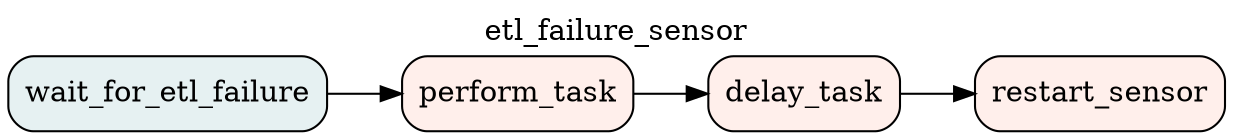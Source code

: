 digraph etl_failure_sensor {
        graph [label=etl_failure_sensor labelloc=t rankdir=LR]
        delay_task [color="#000000" fillcolor="#ffefeb" label=delay_task shape=rectangle style="filled,rounded"]
        perform_task [color="#000000" fillcolor="#ffefeb" label=perform_task shape=rectangle style="filled,rounded"]
        restart_sensor [color="#000000" fillcolor="#ffefeb" label=restart_sensor shape=rectangle style="filled,rounded"]
        wait_for_etl_failure [color="#000000" fillcolor="#e6f1f2" label=wait_for_etl_failure shape=rectangle style="filled,rounded"]
        delay_task -> restart_sensor
        perform_task -> delay_task
        wait_for_etl_failure -> perform_task
}